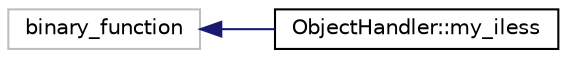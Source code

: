 digraph "Graphical Class Hierarchy"
{
  edge [fontname="Helvetica",fontsize="10",labelfontname="Helvetica",labelfontsize="10"];
  node [fontname="Helvetica",fontsize="10",shape=record];
  rankdir="LR";
  Node47 [label="binary_function",height=0.2,width=0.4,color="grey75", fillcolor="white", style="filled"];
  Node47 -> Node0 [dir="back",color="midnightblue",fontsize="10",style="solid",fontname="Helvetica"];
  Node0 [label="ObjectHandler::my_iless",height=0.2,width=0.4,color="black", fillcolor="white", style="filled",URL="$class_object_handler_1_1my__iless.html",tooltip="std::string specialized case insensitive version of less "];
}
